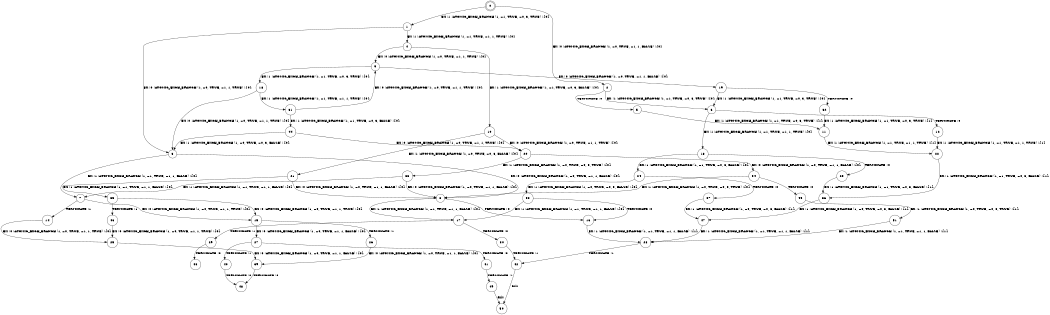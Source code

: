 digraph BCG {
size = "7, 10.5";
center = TRUE;
node [shape = circle];
0 [peripheries = 2];
0 -> 1 [label = "EX !1 !ATOMIC_EXCH_BRANCH (1, +1, TRUE, +0, 3, TRUE) !{0}"];
0 -> 2 [label = "EX !0 !ATOMIC_EXCH_BRANCH (1, +0, TRUE, +1, 1, FALSE) !{0}"];
1 -> 3 [label = "EX !0 !ATOMIC_EXCH_BRANCH (1, +0, TRUE, +1, 1, TRUE) !{0}"];
1 -> 4 [label = "EX !1 !ATOMIC_EXCH_BRANCH (1, +1, TRUE, +1, 1, TRUE) !{0}"];
2 -> 5 [label = "TERMINATE !0"];
2 -> 6 [label = "EX !1 !ATOMIC_EXCH_BRANCH (1, +1, TRUE, +0, 3, TRUE) !{0}"];
3 -> 7 [label = "EX !1 !ATOMIC_EXCH_BRANCH (1, +1, TRUE, +1, 1, FALSE) !{0}"];
3 -> 8 [label = "EX !0 !ATOMIC_EXCH_BRANCH (1, +0, TRUE, +1, 1, FALSE) !{0}"];
4 -> 9 [label = "EX !0 !ATOMIC_EXCH_BRANCH (1, +0, TRUE, +1, 1, TRUE) !{0}"];
4 -> 10 [label = "EX !1 !ATOMIC_EXCH_BRANCH (1, +1, TRUE, +0, 3, FALSE) !{0}"];
5 -> 11 [label = "EX !1 !ATOMIC_EXCH_BRANCH (1, +1, TRUE, +0, 3, TRUE) !{1}"];
6 -> 12 [label = "TERMINATE !0"];
6 -> 13 [label = "EX !1 !ATOMIC_EXCH_BRANCH (1, +1, TRUE, +1, 1, TRUE) !{0}"];
7 -> 14 [label = "TERMINATE !1"];
7 -> 15 [label = "EX !0 !ATOMIC_EXCH_BRANCH (1, +0, TRUE, +1, 1, TRUE) !{0}"];
8 -> 16 [label = "TERMINATE !0"];
8 -> 17 [label = "EX !1 !ATOMIC_EXCH_BRANCH (1, +1, TRUE, +1, 1, FALSE) !{0}"];
9 -> 18 [label = "EX !1 !ATOMIC_EXCH_BRANCH (1, +1, TRUE, +0, 3, TRUE) !{0}"];
9 -> 19 [label = "EX !0 !ATOMIC_EXCH_BRANCH (1, +0, TRUE, +1, 1, FALSE) !{0}"];
10 -> 20 [label = "EX !0 !ATOMIC_EXCH_BRANCH (1, +0, TRUE, +1, 1, TRUE) !{0}"];
10 -> 21 [label = "EX !1 !ATOMIC_EXCH_BRANCH (1, +0, TRUE, +0, 3, FALSE) !{0}"];
11 -> 22 [label = "EX !1 !ATOMIC_EXCH_BRANCH (1, +1, TRUE, +1, 1, TRUE) !{1}"];
12 -> 22 [label = "EX !1 !ATOMIC_EXCH_BRANCH (1, +1, TRUE, +1, 1, TRUE) !{1}"];
13 -> 23 [label = "TERMINATE !0"];
13 -> 24 [label = "EX !1 !ATOMIC_EXCH_BRANCH (1, +1, TRUE, +0, 3, FALSE) !{0}"];
14 -> 25 [label = "EX !0 !ATOMIC_EXCH_BRANCH (1, +0, TRUE, +1, 1, TRUE) !{0}"];
15 -> 26 [label = "TERMINATE !1"];
15 -> 27 [label = "EX !0 !ATOMIC_EXCH_BRANCH (1, +0, TRUE, +1, 1, FALSE) !{0}"];
16 -> 28 [label = "EX !1 !ATOMIC_EXCH_BRANCH (1, +1, TRUE, +1, 1, FALSE) !{1}"];
17 -> 29 [label = "TERMINATE !1"];
17 -> 30 [label = "TERMINATE !0"];
18 -> 31 [label = "EX !1 !ATOMIC_EXCH_BRANCH (1, +1, TRUE, +1, 1, TRUE) !{0}"];
18 -> 3 [label = "EX !0 !ATOMIC_EXCH_BRANCH (1, +0, TRUE, +1, 1, TRUE) !{0}"];
19 -> 32 [label = "TERMINATE !0"];
19 -> 6 [label = "EX !1 !ATOMIC_EXCH_BRANCH (1, +1, TRUE, +0, 3, TRUE) !{0}"];
20 -> 33 [label = "EX !1 !ATOMIC_EXCH_BRANCH (1, +0, TRUE, +0, 3, TRUE) !{0}"];
20 -> 34 [label = "EX !0 !ATOMIC_EXCH_BRANCH (1, +0, TRUE, +1, 1, FALSE) !{0}"];
21 -> 8 [label = "EX !0 !ATOMIC_EXCH_BRANCH (1, +0, TRUE, +1, 1, FALSE) !{0}"];
21 -> 35 [label = "EX !1 !ATOMIC_EXCH_BRANCH (1, +1, TRUE, +1, 1, FALSE) !{0}"];
22 -> 36 [label = "EX !1 !ATOMIC_EXCH_BRANCH (1, +1, TRUE, +0, 3, FALSE) !{1}"];
23 -> 36 [label = "EX !1 !ATOMIC_EXCH_BRANCH (1, +1, TRUE, +0, 3, FALSE) !{1}"];
24 -> 37 [label = "TERMINATE !0"];
24 -> 38 [label = "EX !1 !ATOMIC_EXCH_BRANCH (1, +0, TRUE, +0, 3, FALSE) !{0}"];
25 -> 39 [label = "EX !0 !ATOMIC_EXCH_BRANCH (1, +0, TRUE, +1, 1, FALSE) !{0}"];
26 -> 39 [label = "EX !0 !ATOMIC_EXCH_BRANCH (1, +0, TRUE, +1, 1, FALSE) !{0}"];
27 -> 40 [label = "TERMINATE !1"];
27 -> 41 [label = "TERMINATE !0"];
28 -> 42 [label = "TERMINATE !1"];
29 -> 43 [label = "TERMINATE !0"];
30 -> 42 [label = "TERMINATE !1"];
31 -> 44 [label = "EX !1 !ATOMIC_EXCH_BRANCH (1, +1, TRUE, +0, 3, FALSE) !{0}"];
31 -> 9 [label = "EX !0 !ATOMIC_EXCH_BRANCH (1, +0, TRUE, +1, 1, TRUE) !{0}"];
32 -> 11 [label = "EX !1 !ATOMIC_EXCH_BRANCH (1, +1, TRUE, +0, 3, TRUE) !{1}"];
33 -> 7 [label = "EX !1 !ATOMIC_EXCH_BRANCH (1, +1, TRUE, +1, 1, FALSE) !{0}"];
33 -> 8 [label = "EX !0 !ATOMIC_EXCH_BRANCH (1, +0, TRUE, +1, 1, FALSE) !{0}"];
34 -> 45 [label = "TERMINATE !0"];
34 -> 8 [label = "EX !1 !ATOMIC_EXCH_BRANCH (1, +0, TRUE, +0, 3, TRUE) !{0}"];
35 -> 46 [label = "TERMINATE !1"];
35 -> 15 [label = "EX !0 !ATOMIC_EXCH_BRANCH (1, +0, TRUE, +1, 1, TRUE) !{0}"];
36 -> 47 [label = "EX !1 !ATOMIC_EXCH_BRANCH (1, +0, TRUE, +0, 3, FALSE) !{1}"];
37 -> 47 [label = "EX !1 !ATOMIC_EXCH_BRANCH (1, +0, TRUE, +0, 3, FALSE) !{1}"];
38 -> 16 [label = "TERMINATE !0"];
38 -> 17 [label = "EX !1 !ATOMIC_EXCH_BRANCH (1, +1, TRUE, +1, 1, FALSE) !{0}"];
39 -> 48 [label = "TERMINATE !0"];
40 -> 48 [label = "TERMINATE !0"];
41 -> 49 [label = "TERMINATE !1"];
42 -> 50 [label = "exit"];
44 -> 3 [label = "EX !1 !ATOMIC_EXCH_BRANCH (1, +0, TRUE, +0, 3, FALSE) !{0}"];
44 -> 20 [label = "EX !0 !ATOMIC_EXCH_BRANCH (1, +0, TRUE, +1, 1, TRUE) !{0}"];
45 -> 51 [label = "EX !1 !ATOMIC_EXCH_BRANCH (1, +0, TRUE, +0, 3, TRUE) !{1}"];
46 -> 25 [label = "EX !0 !ATOMIC_EXCH_BRANCH (1, +0, TRUE, +1, 1, TRUE) !{0}"];
47 -> 28 [label = "EX !1 !ATOMIC_EXCH_BRANCH (1, +1, TRUE, +1, 1, FALSE) !{1}"];
49 -> 50 [label = "exit"];
51 -> 28 [label = "EX !1 !ATOMIC_EXCH_BRANCH (1, +1, TRUE, +1, 1, FALSE) !{1}"];
}
